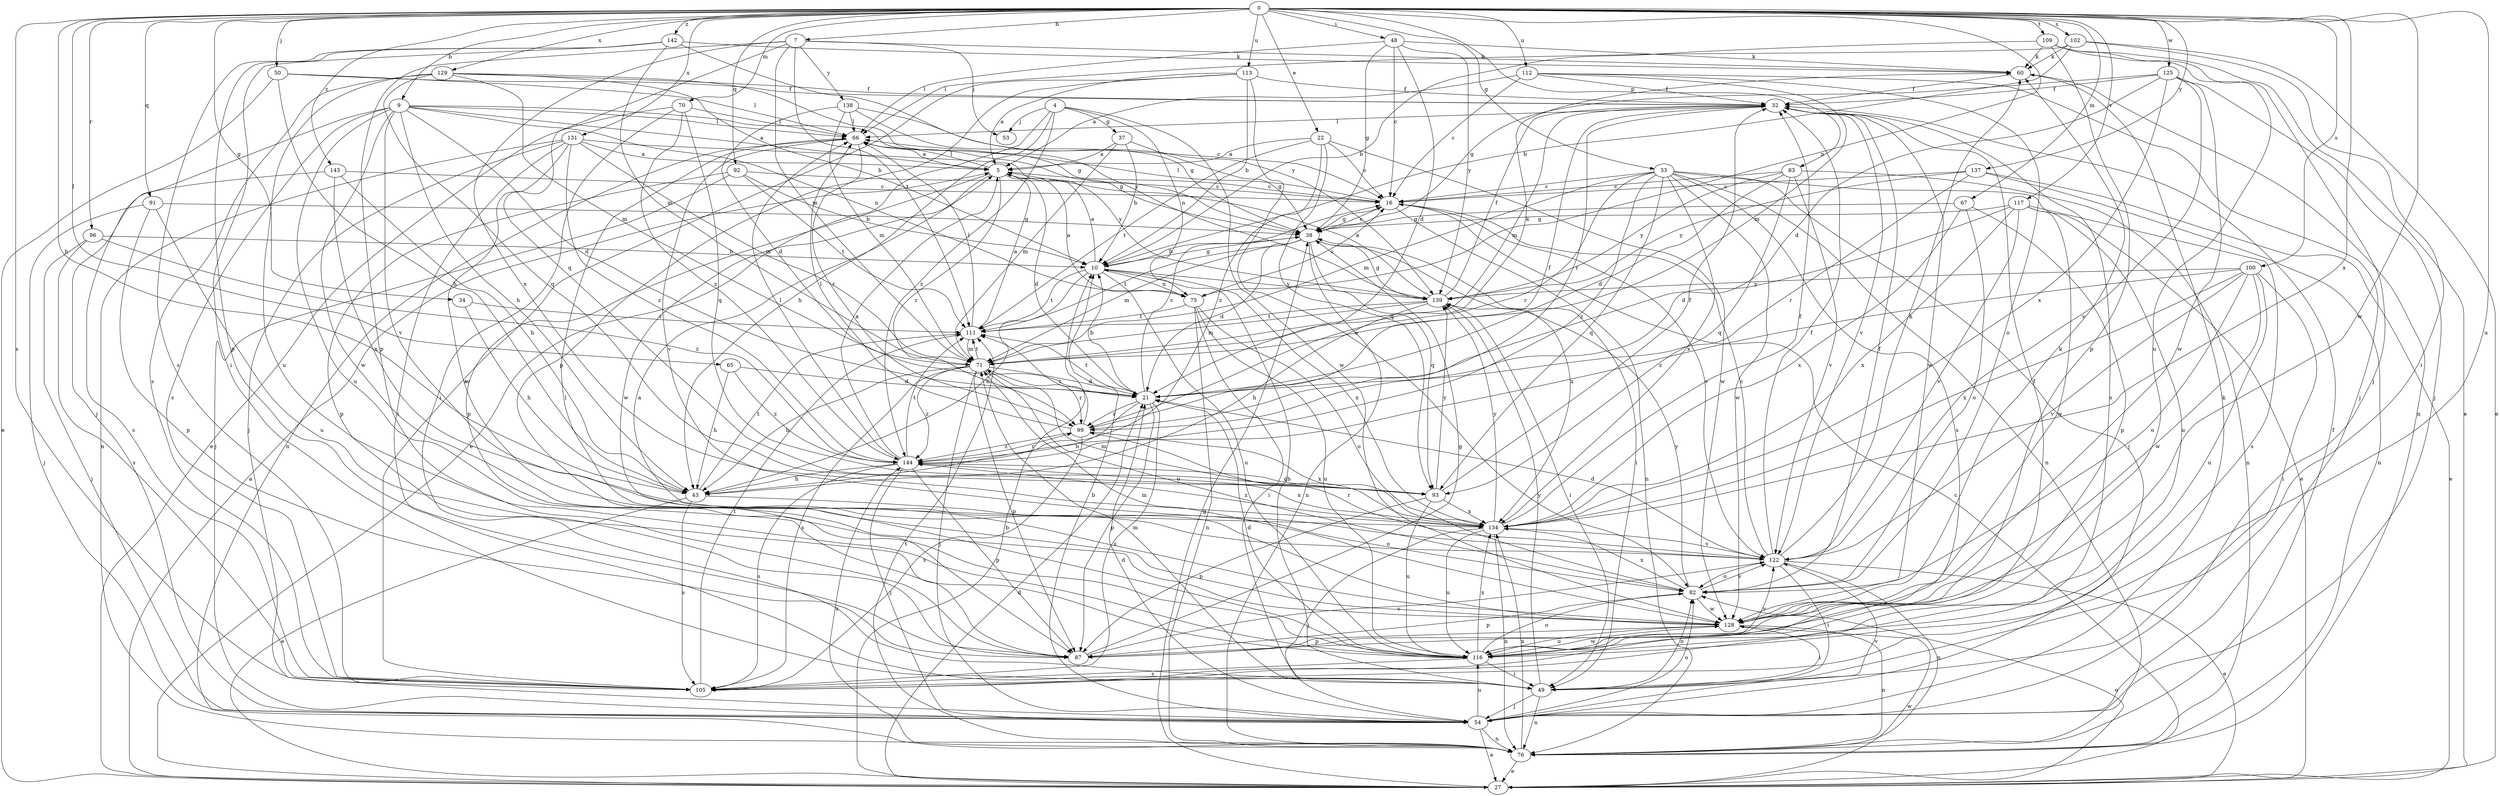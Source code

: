 strict digraph  {
0;
4;
5;
7;
9;
10;
16;
21;
22;
27;
32;
33;
34;
37;
38;
43;
48;
49;
50;
53;
54;
60;
65;
66;
67;
70;
71;
75;
76;
82;
83;
87;
91;
92;
93;
96;
99;
100;
102;
105;
109;
111;
112;
113;
116;
117;
122;
125;
128;
129;
131;
134;
137;
138;
139;
142;
143;
144;
0 -> 7  [label=b];
0 -> 9  [label=b];
0 -> 22  [label=e];
0 -> 33  [label=g];
0 -> 34  [label=g];
0 -> 43  [label=h];
0 -> 48  [label=i];
0 -> 50  [label=j];
0 -> 65  [label=l];
0 -> 67  [label=m];
0 -> 70  [label=m];
0 -> 75  [label=n];
0 -> 83  [label=p];
0 -> 91  [label=q];
0 -> 92  [label=q];
0 -> 96  [label=r];
0 -> 100  [label=s];
0 -> 102  [label=s];
0 -> 105  [label=s];
0 -> 109  [label=t];
0 -> 112  [label=u];
0 -> 113  [label=u];
0 -> 116  [label=u];
0 -> 117  [label=v];
0 -> 125  [label=w];
0 -> 128  [label=w];
0 -> 129  [label=x];
0 -> 131  [label=x];
0 -> 134  [label=x];
0 -> 137  [label=y];
0 -> 142  [label=z];
0 -> 143  [label=z];
4 -> 27  [label=e];
4 -> 37  [label=g];
4 -> 43  [label=h];
4 -> 53  [label=j];
4 -> 75  [label=n];
4 -> 128  [label=w];
4 -> 144  [label=z];
5 -> 16  [label=c];
5 -> 21  [label=d];
5 -> 66  [label=l];
5 -> 87  [label=p];
5 -> 99  [label=r];
5 -> 128  [label=w];
7 -> 53  [label=j];
7 -> 60  [label=k];
7 -> 71  [label=m];
7 -> 87  [label=p];
7 -> 93  [label=q];
7 -> 111  [label=t];
7 -> 134  [label=x];
7 -> 138  [label=y];
9 -> 5  [label=a];
9 -> 21  [label=d];
9 -> 38  [label=g];
9 -> 43  [label=h];
9 -> 54  [label=j];
9 -> 66  [label=l];
9 -> 75  [label=n];
9 -> 105  [label=s];
9 -> 116  [label=u];
9 -> 122  [label=v];
9 -> 128  [label=w];
10 -> 5  [label=a];
10 -> 38  [label=g];
10 -> 43  [label=h];
10 -> 75  [label=n];
10 -> 111  [label=t];
10 -> 116  [label=u];
10 -> 134  [label=x];
10 -> 139  [label=y];
16 -> 38  [label=g];
16 -> 66  [label=l];
16 -> 76  [label=n];
16 -> 122  [label=v];
21 -> 10  [label=b];
21 -> 16  [label=c];
21 -> 43  [label=h];
21 -> 87  [label=p];
21 -> 99  [label=r];
21 -> 105  [label=s];
21 -> 111  [label=t];
22 -> 5  [label=a];
22 -> 16  [label=c];
22 -> 93  [label=q];
22 -> 111  [label=t];
22 -> 128  [label=w];
22 -> 144  [label=z];
27 -> 5  [label=a];
27 -> 10  [label=b];
27 -> 16  [label=c];
27 -> 21  [label=d];
27 -> 38  [label=g];
27 -> 82  [label=o];
27 -> 128  [label=w];
32 -> 66  [label=l];
32 -> 71  [label=m];
32 -> 99  [label=r];
32 -> 105  [label=s];
32 -> 122  [label=v];
32 -> 128  [label=w];
33 -> 16  [label=c];
33 -> 27  [label=e];
33 -> 54  [label=j];
33 -> 71  [label=m];
33 -> 76  [label=n];
33 -> 93  [label=q];
33 -> 99  [label=r];
33 -> 105  [label=s];
33 -> 128  [label=w];
33 -> 134  [label=x];
33 -> 144  [label=z];
34 -> 43  [label=h];
34 -> 111  [label=t];
37 -> 5  [label=a];
37 -> 10  [label=b];
37 -> 38  [label=g];
37 -> 71  [label=m];
38 -> 10  [label=b];
38 -> 16  [label=c];
38 -> 21  [label=d];
38 -> 49  [label=i];
38 -> 71  [label=m];
38 -> 76  [label=n];
38 -> 93  [label=q];
38 -> 111  [label=t];
38 -> 134  [label=x];
43 -> 27  [label=e];
43 -> 82  [label=o];
43 -> 105  [label=s];
43 -> 111  [label=t];
48 -> 16  [label=c];
48 -> 21  [label=d];
48 -> 38  [label=g];
48 -> 60  [label=k];
48 -> 66  [label=l];
48 -> 139  [label=y];
49 -> 10  [label=b];
49 -> 54  [label=j];
49 -> 71  [label=m];
49 -> 76  [label=n];
49 -> 82  [label=o];
49 -> 139  [label=y];
50 -> 27  [label=e];
50 -> 32  [label=f];
50 -> 43  [label=h];
50 -> 66  [label=l];
54 -> 10  [label=b];
54 -> 21  [label=d];
54 -> 27  [label=e];
54 -> 60  [label=k];
54 -> 76  [label=n];
54 -> 82  [label=o];
54 -> 116  [label=u];
54 -> 122  [label=v];
60 -> 32  [label=f];
60 -> 76  [label=n];
65 -> 21  [label=d];
65 -> 43  [label=h];
65 -> 144  [label=z];
66 -> 5  [label=a];
66 -> 38  [label=g];
66 -> 76  [label=n];
66 -> 99  [label=r];
66 -> 122  [label=v];
67 -> 38  [label=g];
67 -> 82  [label=o];
67 -> 87  [label=p];
67 -> 134  [label=x];
70 -> 27  [label=e];
70 -> 49  [label=i];
70 -> 66  [label=l];
70 -> 93  [label=q];
70 -> 144  [label=z];
71 -> 21  [label=d];
71 -> 43  [label=h];
71 -> 54  [label=j];
71 -> 60  [label=k];
71 -> 82  [label=o];
71 -> 87  [label=p];
71 -> 99  [label=r];
71 -> 105  [label=s];
71 -> 111  [label=t];
71 -> 144  [label=z];
75 -> 5  [label=a];
75 -> 16  [label=c];
75 -> 49  [label=i];
75 -> 76  [label=n];
75 -> 82  [label=o];
75 -> 111  [label=t];
75 -> 116  [label=u];
76 -> 27  [label=e];
76 -> 32  [label=f];
76 -> 111  [label=t];
76 -> 134  [label=x];
76 -> 144  [label=z];
82 -> 32  [label=f];
82 -> 87  [label=p];
82 -> 122  [label=v];
82 -> 128  [label=w];
82 -> 134  [label=x];
82 -> 139  [label=y];
83 -> 16  [label=c];
83 -> 21  [label=d];
83 -> 76  [label=n];
83 -> 93  [label=q];
83 -> 122  [label=v];
83 -> 139  [label=y];
87 -> 38  [label=g];
87 -> 122  [label=v];
91 -> 38  [label=g];
91 -> 54  [label=j];
91 -> 87  [label=p];
91 -> 116  [label=u];
92 -> 10  [label=b];
92 -> 16  [label=c];
92 -> 54  [label=j];
92 -> 87  [label=p];
92 -> 111  [label=t];
93 -> 32  [label=f];
93 -> 87  [label=p];
93 -> 116  [label=u];
93 -> 134  [label=x];
93 -> 139  [label=y];
96 -> 10  [label=b];
96 -> 54  [label=j];
96 -> 105  [label=s];
96 -> 144  [label=z];
99 -> 32  [label=f];
99 -> 66  [label=l];
99 -> 105  [label=s];
99 -> 111  [label=t];
99 -> 134  [label=x];
99 -> 144  [label=z];
100 -> 49  [label=i];
100 -> 82  [label=o];
100 -> 116  [label=u];
100 -> 122  [label=v];
100 -> 128  [label=w];
100 -> 134  [label=x];
100 -> 139  [label=y];
100 -> 144  [label=z];
102 -> 10  [label=b];
102 -> 27  [label=e];
102 -> 49  [label=i];
102 -> 60  [label=k];
102 -> 66  [label=l];
105 -> 111  [label=t];
109 -> 10  [label=b];
109 -> 27  [label=e];
109 -> 54  [label=j];
109 -> 60  [label=k];
109 -> 87  [label=p];
109 -> 116  [label=u];
111 -> 5  [label=a];
111 -> 66  [label=l];
111 -> 71  [label=m];
112 -> 5  [label=a];
112 -> 16  [label=c];
112 -> 32  [label=f];
112 -> 54  [label=j];
112 -> 71  [label=m];
112 -> 82  [label=o];
113 -> 5  [label=a];
113 -> 10  [label=b];
113 -> 32  [label=f];
113 -> 82  [label=o];
113 -> 87  [label=p];
113 -> 105  [label=s];
116 -> 21  [label=d];
116 -> 32  [label=f];
116 -> 49  [label=i];
116 -> 66  [label=l];
116 -> 82  [label=o];
116 -> 105  [label=s];
116 -> 122  [label=v];
116 -> 128  [label=w];
116 -> 134  [label=x];
117 -> 21  [label=d];
117 -> 38  [label=g];
117 -> 105  [label=s];
117 -> 116  [label=u];
117 -> 122  [label=v];
117 -> 128  [label=w];
117 -> 134  [label=x];
122 -> 16  [label=c];
122 -> 21  [label=d];
122 -> 27  [label=e];
122 -> 32  [label=f];
122 -> 49  [label=i];
122 -> 60  [label=k];
122 -> 76  [label=n];
122 -> 82  [label=o];
122 -> 99  [label=r];
125 -> 21  [label=d];
125 -> 32  [label=f];
125 -> 38  [label=g];
125 -> 54  [label=j];
125 -> 122  [label=v];
125 -> 128  [label=w];
125 -> 134  [label=x];
128 -> 5  [label=a];
128 -> 49  [label=i];
128 -> 60  [label=k];
128 -> 71  [label=m];
128 -> 76  [label=n];
128 -> 87  [label=p];
128 -> 116  [label=u];
129 -> 10  [label=b];
129 -> 32  [label=f];
129 -> 71  [label=m];
129 -> 93  [label=q];
129 -> 105  [label=s];
129 -> 116  [label=u];
129 -> 139  [label=y];
131 -> 5  [label=a];
131 -> 49  [label=i];
131 -> 54  [label=j];
131 -> 71  [label=m];
131 -> 76  [label=n];
131 -> 128  [label=w];
131 -> 139  [label=y];
131 -> 144  [label=z];
134 -> 32  [label=f];
134 -> 54  [label=j];
134 -> 71  [label=m];
134 -> 76  [label=n];
134 -> 116  [label=u];
134 -> 122  [label=v];
134 -> 139  [label=y];
134 -> 144  [label=z];
137 -> 16  [label=c];
137 -> 27  [label=e];
137 -> 76  [label=n];
137 -> 99  [label=r];
137 -> 139  [label=y];
138 -> 16  [label=c];
138 -> 21  [label=d];
138 -> 38  [label=g];
138 -> 66  [label=l];
138 -> 71  [label=m];
139 -> 5  [label=a];
139 -> 32  [label=f];
139 -> 38  [label=g];
139 -> 43  [label=h];
139 -> 49  [label=i];
139 -> 71  [label=m];
139 -> 111  [label=t];
142 -> 49  [label=i];
142 -> 60  [label=k];
142 -> 71  [label=m];
142 -> 87  [label=p];
142 -> 105  [label=s];
142 -> 139  [label=y];
143 -> 16  [label=c];
143 -> 43  [label=h];
143 -> 105  [label=s];
143 -> 134  [label=x];
144 -> 5  [label=a];
144 -> 43  [label=h];
144 -> 54  [label=j];
144 -> 66  [label=l];
144 -> 87  [label=p];
144 -> 93  [label=q];
144 -> 99  [label=r];
144 -> 105  [label=s];
144 -> 111  [label=t];
144 -> 134  [label=x];
}
